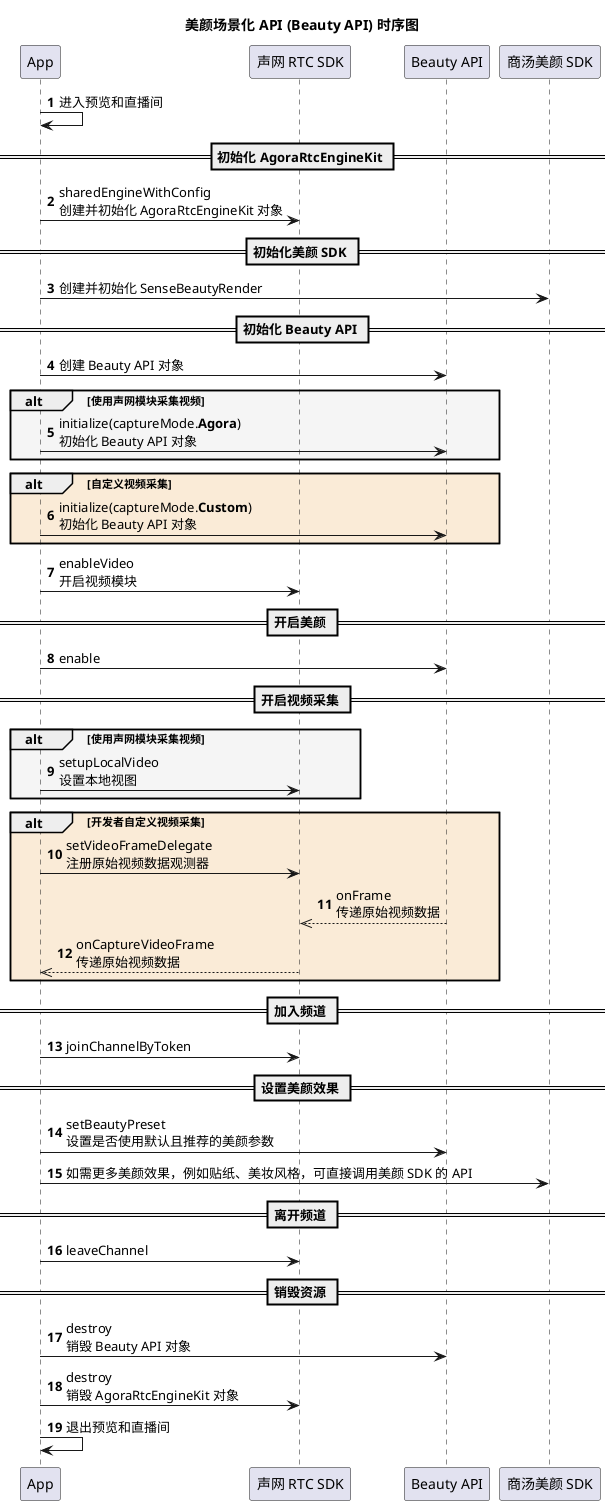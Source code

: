 @startuml
autonumber
title 美颜场景化 API (Beauty API) 时序图
participant "App" as app
participant "声网 RTC SDK" as rtc
participant "Beauty API" as api
participant "商汤美颜 SDK" as beauty
app -> app: 进入预览和直播间
== 初始化 AgoraRtcEngineKit ==
app -> rtc: sharedEngineWithConfig \n创建并初始化 AgoraRtcEngineKit 对象
== 初始化美颜 SDK ==
app -> beauty: 创建并初始化 SenseBeautyRender
== 初始化 Beauty API ==
app -> api: 创建 Beauty API 对象
alt #WhiteSmoke 使用声网模块采集视频
app -> api: initialize(captureMode.**Agora**) \n初始化 Beauty API 对象
end
alt #AntiqueWhite 自定义视频采集
app -> api: initialize(captureMode.**Custom**) \n初始化 Beauty API 对象
end
app -> rtc: enableVideo \n开启视频模块
== 开启美颜 ==
app -> api: enable
== 开启视频采集 ==
alt #WhiteSmoke 使用声网模块采集视频
app -> rtc: setupLocalVideo \n设置本地视图
end
alt #AntiqueWhite 开发者自定义视频采集
app -> rtc: setVideoFrameDelegate \n注册原始视频数据观测器
api -->> rtc: onFrame \n传递原始视频数据
rtc -->> app: onCaptureVideoFrame \n传递原始视频数据
end
== 加入频道 ==
app -> rtc: joinChannelByToken
== 设置美颜效果 ==
app -> api: setBeautyPreset \n设置是否使用默认且推荐的美颜参数
app -> beauty: 如需更多美颜效果，例如贴纸、美妆风格，可直接调用美颜 SDK 的 API
== 离开频道 ==
app -> rtc: leaveChannel
== 销毁资源 ==
app -> api: destroy \n销毁 Beauty API 对象
app -> rtc: destroy \n销毁 AgoraRtcEngineKit 对象
app -> app: 退出预览和直播间
@enduml